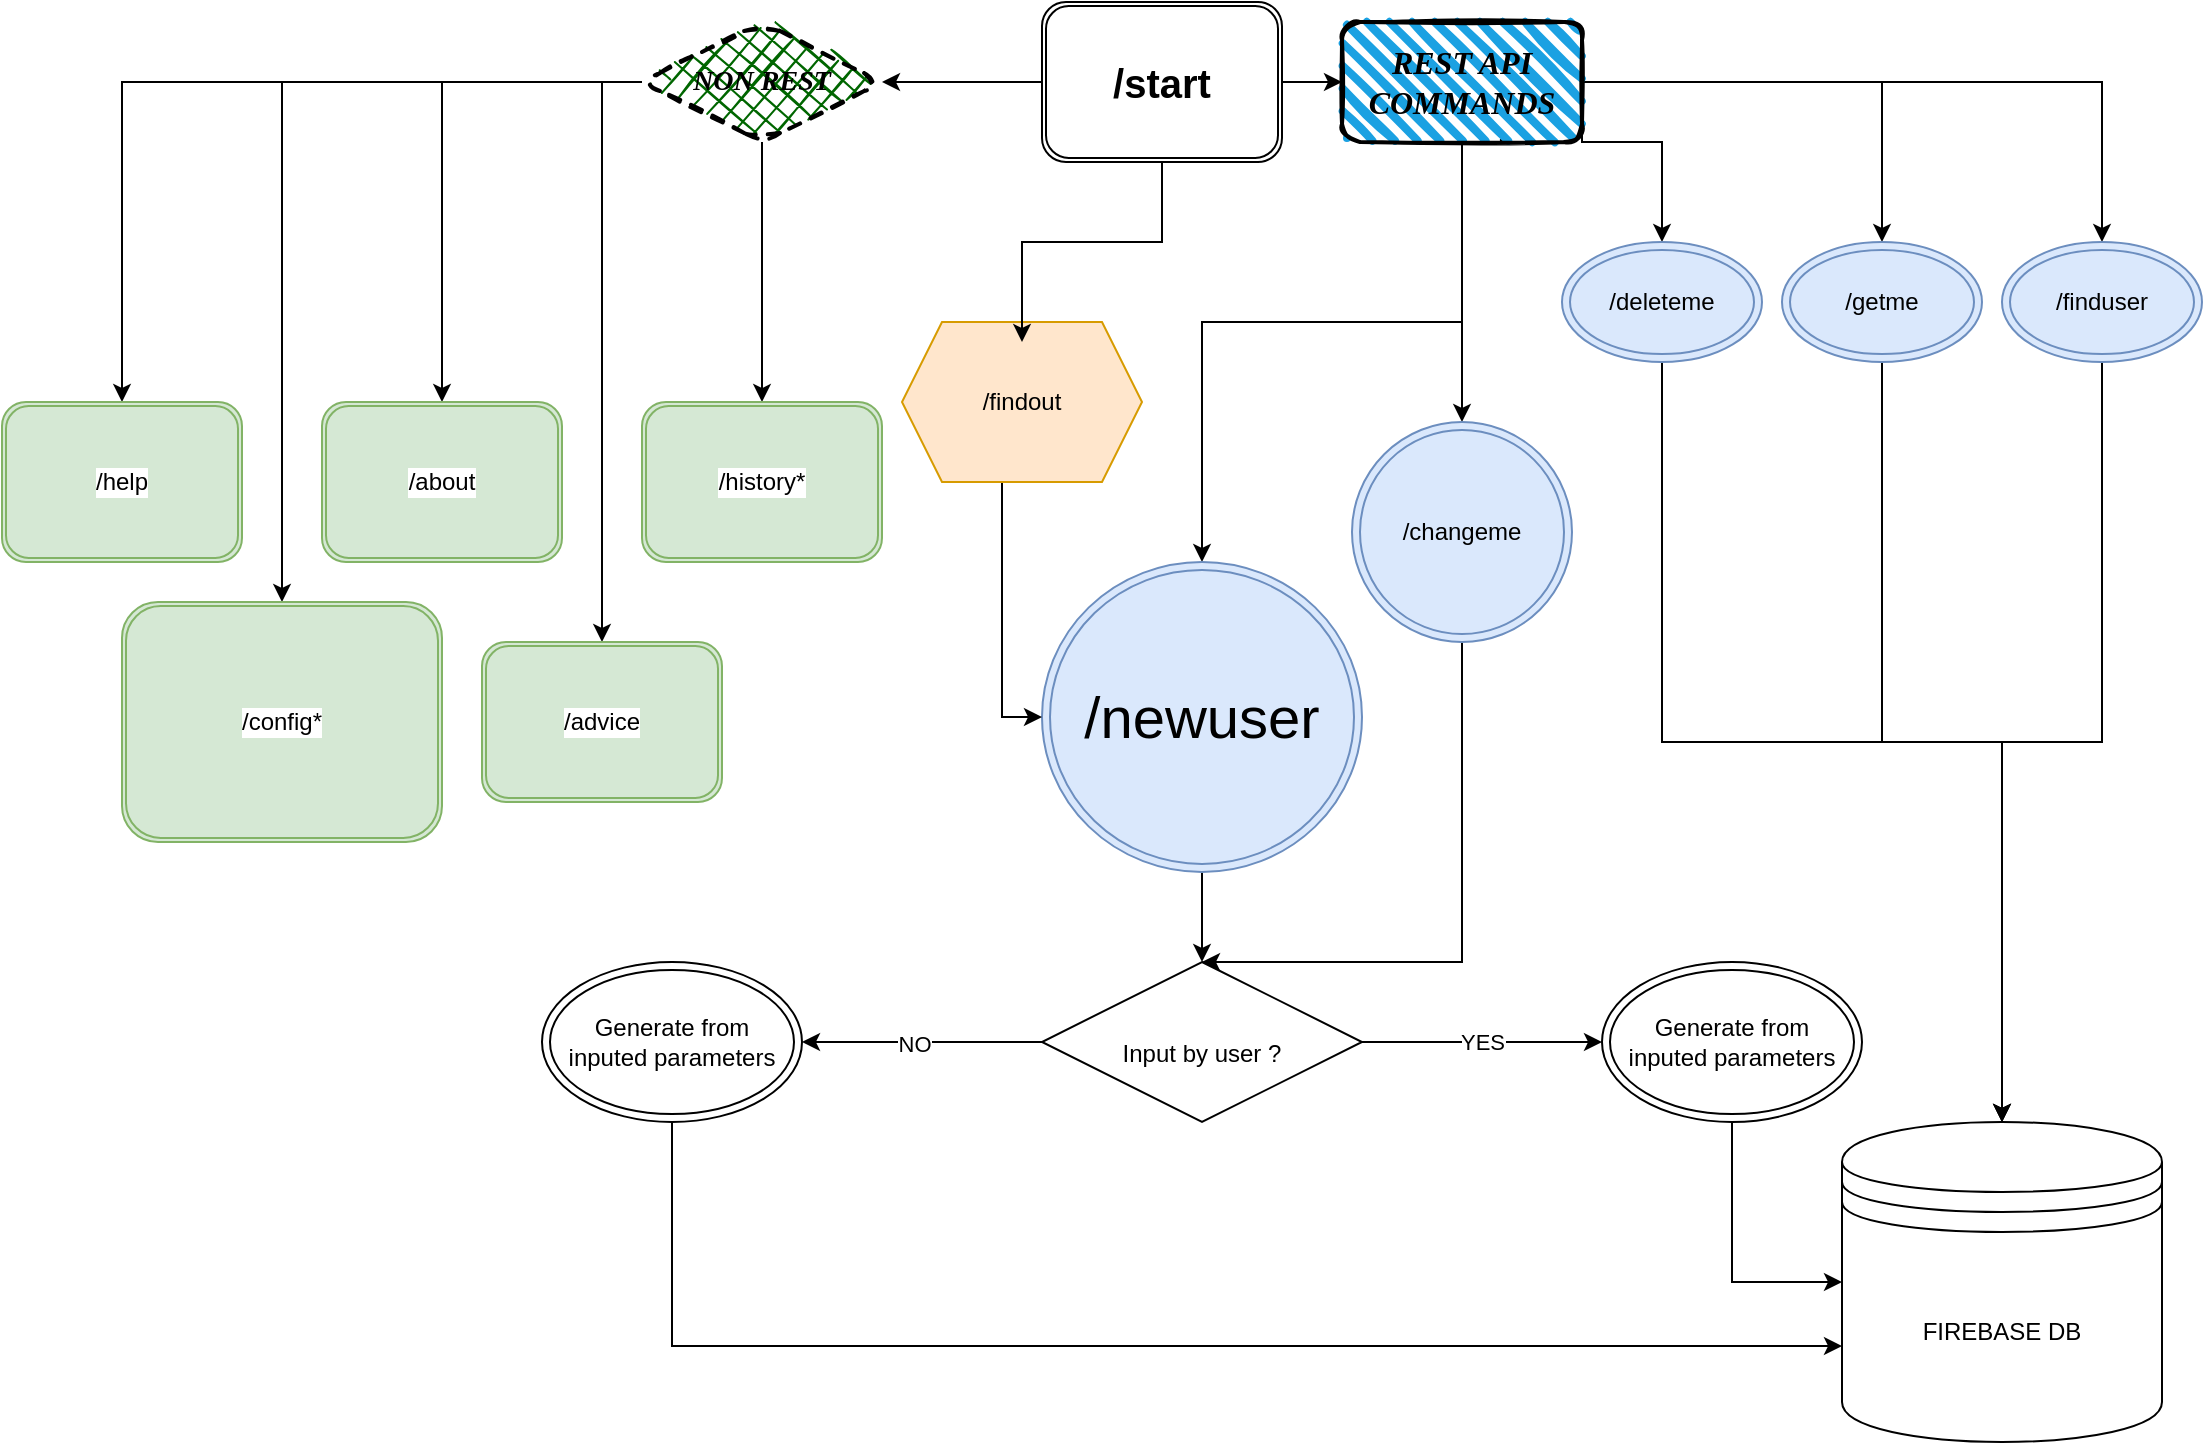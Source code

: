 <mxfile version="24.3.1" type="github">
  <diagram name="Page-1" id="58cdce13-f638-feb5-8d6f-7d28b1aa9fa0">
    <mxGraphModel dx="1386" dy="793" grid="1" gridSize="10" guides="1" tooltips="1" connect="1" arrows="1" fold="1" page="1" pageScale="1" pageWidth="1100" pageHeight="850" background="none" math="0" shadow="0">
      <root>
        <mxCell id="0" />
        <mxCell id="1" parent="0" />
        <mxCell id="HRhPoA2Pbg03ag5OgHdk-22" style="edgeStyle=orthogonalEdgeStyle;rounded=0;orthogonalLoop=1;jettySize=auto;html=1;entryX=0.5;entryY=0;entryDx=0;entryDy=0;exitX=0;exitY=0.5;exitDx=0;exitDy=0;" parent="1" source="HRhPoA2Pbg03ag5OgHdk-37" target="HRhPoA2Pbg03ag5OgHdk-24" edge="1">
          <mxGeometry relative="1" as="geometry">
            <mxPoint x="550" y="160" as="targetPoint" />
          </mxGeometry>
        </mxCell>
        <mxCell id="HRhPoA2Pbg03ag5OgHdk-26" style="edgeStyle=orthogonalEdgeStyle;rounded=0;orthogonalLoop=1;jettySize=auto;html=1;entryX=0.5;entryY=0;entryDx=0;entryDy=0;exitX=0;exitY=0.5;exitDx=0;exitDy=0;" parent="1" source="HRhPoA2Pbg03ag5OgHdk-37" target="HRhPoA2Pbg03ag5OgHdk-25" edge="1">
          <mxGeometry relative="1" as="geometry" />
        </mxCell>
        <mxCell id="HRhPoA2Pbg03ag5OgHdk-27" style="edgeStyle=orthogonalEdgeStyle;rounded=0;orthogonalLoop=1;jettySize=auto;html=1;entryX=0.5;entryY=0;entryDx=0;entryDy=0;exitX=0.5;exitY=1;exitDx=0;exitDy=0;" parent="1" source="HRhPoA2Pbg03ag5OgHdk-37" target="HRhPoA2Pbg03ag5OgHdk-28" edge="1">
          <mxGeometry relative="1" as="geometry">
            <mxPoint x="460" y="120" as="targetPoint" />
            <mxPoint x="390" y="130" as="sourcePoint" />
            <Array as="points">
              <mxPoint x="380" y="90" />
              <mxPoint x="380" y="90" />
            </Array>
          </mxGeometry>
        </mxCell>
        <mxCell id="HRhPoA2Pbg03ag5OgHdk-30" style="edgeStyle=orthogonalEdgeStyle;rounded=0;orthogonalLoop=1;jettySize=auto;html=1;entryX=0.5;entryY=0;entryDx=0;entryDy=0;exitX=0;exitY=0.5;exitDx=0;exitDy=0;" parent="1" source="HRhPoA2Pbg03ag5OgHdk-37" target="HRhPoA2Pbg03ag5OgHdk-29" edge="1">
          <mxGeometry relative="1" as="geometry" />
        </mxCell>
        <mxCell id="HRhPoA2Pbg03ag5OgHdk-32" style="edgeStyle=orthogonalEdgeStyle;rounded=0;orthogonalLoop=1;jettySize=auto;html=1;entryX=0.5;entryY=0;entryDx=0;entryDy=0;exitX=0;exitY=0.5;exitDx=0;exitDy=0;" parent="1" source="HRhPoA2Pbg03ag5OgHdk-37" target="HRhPoA2Pbg03ag5OgHdk-31" edge="1">
          <mxGeometry relative="1" as="geometry">
            <Array as="points">
              <mxPoint x="300" y="40" />
            </Array>
          </mxGeometry>
        </mxCell>
        <mxCell id="HRhPoA2Pbg03ag5OgHdk-36" style="edgeStyle=orthogonalEdgeStyle;rounded=0;orthogonalLoop=1;jettySize=auto;html=1;" parent="1" source="HRhPoA2Pbg03ag5OgHdk-21" target="HRhPoA2Pbg03ag5OgHdk-35" edge="1">
          <mxGeometry relative="1" as="geometry" />
        </mxCell>
        <mxCell id="HRhPoA2Pbg03ag5OgHdk-38" style="edgeStyle=orthogonalEdgeStyle;rounded=0;orthogonalLoop=1;jettySize=auto;html=1;entryX=1;entryY=0.5;entryDx=0;entryDy=0;" parent="1" source="HRhPoA2Pbg03ag5OgHdk-21" target="HRhPoA2Pbg03ag5OgHdk-37" edge="1">
          <mxGeometry relative="1" as="geometry" />
        </mxCell>
        <mxCell id="HRhPoA2Pbg03ag5OgHdk-21" value="&lt;b&gt;&lt;font style=&quot;font-size: 20px;&quot;&gt;/start&lt;/font&gt;&lt;/b&gt;" style="shape=ext;double=1;rounded=1;whiteSpace=wrap;html=1;" parent="1" vertex="1">
          <mxGeometry x="520" width="120" height="80" as="geometry" />
        </mxCell>
        <mxCell id="HRhPoA2Pbg03ag5OgHdk-24" value="/help" style="shape=ext;double=1;rounded=1;whiteSpace=wrap;html=1;labelBackgroundColor=default;fillColor=#d5e8d4;strokeColor=#82b366;" parent="1" vertex="1">
          <mxGeometry y="200" width="120" height="80" as="geometry" />
        </mxCell>
        <mxCell id="HRhPoA2Pbg03ag5OgHdk-25" value="/about" style="shape=ext;double=1;rounded=1;whiteSpace=wrap;html=1;labelBackgroundColor=default;fillColor=#d5e8d4;strokeColor=#82b366;" parent="1" vertex="1">
          <mxGeometry x="160" y="200" width="120" height="80" as="geometry" />
        </mxCell>
        <mxCell id="HRhPoA2Pbg03ag5OgHdk-28" value="/history*" style="shape=ext;double=1;rounded=1;whiteSpace=wrap;html=1;labelBackgroundColor=default;fillColor=#d5e8d4;strokeColor=#82b366;" parent="1" vertex="1">
          <mxGeometry x="320" y="200" width="120" height="80" as="geometry" />
        </mxCell>
        <mxCell id="HRhPoA2Pbg03ag5OgHdk-29" value="/config*" style="shape=ext;double=1;rounded=1;whiteSpace=wrap;html=1;labelBackgroundColor=default;fillColor=#d5e8d4;strokeColor=#82b366;" parent="1" vertex="1">
          <mxGeometry x="60" y="300" width="160" height="120" as="geometry" />
        </mxCell>
        <mxCell id="HRhPoA2Pbg03ag5OgHdk-31" value="/advice" style="shape=ext;double=1;rounded=1;whiteSpace=wrap;html=1;labelBackgroundColor=default;fillColor=#d5e8d4;strokeColor=#82b366;" parent="1" vertex="1">
          <mxGeometry x="240" y="320" width="120" height="80" as="geometry" />
        </mxCell>
        <mxCell id="HRhPoA2Pbg03ag5OgHdk-40" style="edgeStyle=orthogonalEdgeStyle;rounded=0;orthogonalLoop=1;jettySize=auto;html=1;" parent="1" source="HRhPoA2Pbg03ag5OgHdk-35" target="HRhPoA2Pbg03ag5OgHdk-39" edge="1">
          <mxGeometry relative="1" as="geometry">
            <Array as="points">
              <mxPoint x="730" y="160" />
              <mxPoint x="600" y="160" />
            </Array>
          </mxGeometry>
        </mxCell>
        <mxCell id="HRhPoA2Pbg03ag5OgHdk-42" style="edgeStyle=orthogonalEdgeStyle;rounded=0;orthogonalLoop=1;jettySize=auto;html=1;exitX=1;exitY=0.5;exitDx=0;exitDy=0;" parent="1" source="HRhPoA2Pbg03ag5OgHdk-35" target="HRhPoA2Pbg03ag5OgHdk-41" edge="1">
          <mxGeometry relative="1" as="geometry" />
        </mxCell>
        <mxCell id="HRhPoA2Pbg03ag5OgHdk-44" style="edgeStyle=orthogonalEdgeStyle;rounded=0;orthogonalLoop=1;jettySize=auto;html=1;entryX=0.5;entryY=0;entryDx=0;entryDy=0;exitX=0.658;exitY=0.983;exitDx=0;exitDy=0;exitPerimeter=0;" parent="1" source="HRhPoA2Pbg03ag5OgHdk-35" target="HRhPoA2Pbg03ag5OgHdk-43" edge="1">
          <mxGeometry relative="1" as="geometry">
            <mxPoint x="770" y="90" as="sourcePoint" />
            <Array as="points">
              <mxPoint x="752" y="69" />
              <mxPoint x="752" y="70" />
              <mxPoint x="730" y="70" />
            </Array>
          </mxGeometry>
        </mxCell>
        <mxCell id="HRhPoA2Pbg03ag5OgHdk-46" style="edgeStyle=orthogonalEdgeStyle;rounded=0;orthogonalLoop=1;jettySize=auto;html=1;exitX=1;exitY=0.5;exitDx=0;exitDy=0;entryX=0.5;entryY=0;entryDx=0;entryDy=0;" parent="1" source="HRhPoA2Pbg03ag5OgHdk-35" target="HRhPoA2Pbg03ag5OgHdk-45" edge="1">
          <mxGeometry relative="1" as="geometry">
            <Array as="points">
              <mxPoint x="810" y="70" />
              <mxPoint x="810" y="70" />
            </Array>
          </mxGeometry>
        </mxCell>
        <mxCell id="HRhPoA2Pbg03ag5OgHdk-49" style="edgeStyle=orthogonalEdgeStyle;rounded=0;orthogonalLoop=1;jettySize=auto;html=1;exitX=1;exitY=0.5;exitDx=0;exitDy=0;entryX=0.5;entryY=0;entryDx=0;entryDy=0;" parent="1" source="HRhPoA2Pbg03ag5OgHdk-35" target="HRhPoA2Pbg03ag5OgHdk-48" edge="1">
          <mxGeometry relative="1" as="geometry" />
        </mxCell>
        <mxCell id="HRhPoA2Pbg03ag5OgHdk-35" value="&lt;b&gt;&lt;font face=&quot;Comic Sans MS&quot; style=&quot;font-size: 16px;&quot;&gt;&lt;i&gt;REST API COMMANDS&lt;/i&gt;&lt;/font&gt;&lt;/b&gt;" style="rounded=1;whiteSpace=wrap;html=1;strokeWidth=2;fillWeight=4;hachureGap=8;hachureAngle=45;fillColor=#1ba1e2;sketch=1;" parent="1" vertex="1">
          <mxGeometry x="670" y="10" width="120" height="60" as="geometry" />
        </mxCell>
        <mxCell id="HRhPoA2Pbg03ag5OgHdk-37" value="&lt;b&gt;&lt;i&gt;&lt;font style=&quot;font-size: 14px;&quot; face=&quot;Comic Sans MS&quot;&gt;NON REST&lt;/font&gt;&lt;/i&gt;&lt;/b&gt;" style="rhombus;whiteSpace=wrap;html=1;strokeWidth=2;fillWeight=-1;hachureGap=8;fillStyle=cross-hatch;fillColor=#006600;sketch=1;rounded=1;shadow=0;dashed=1;" parent="1" vertex="1">
          <mxGeometry x="320" y="10" width="120" height="60" as="geometry" />
        </mxCell>
        <mxCell id="HRhPoA2Pbg03ag5OgHdk-53" value="" style="edgeStyle=orthogonalEdgeStyle;rounded=0;orthogonalLoop=1;jettySize=auto;html=1;" parent="1" source="HRhPoA2Pbg03ag5OgHdk-39" target="HRhPoA2Pbg03ag5OgHdk-52" edge="1">
          <mxGeometry relative="1" as="geometry" />
        </mxCell>
        <mxCell id="HRhPoA2Pbg03ag5OgHdk-39" value="/newuser" style="ellipse;shape=doubleEllipse;whiteSpace=wrap;html=1;fillColor=#dae8fc;strokeColor=#6c8ebf;fontSize=29;" parent="1" vertex="1">
          <mxGeometry x="520" y="280" width="160" height="155" as="geometry" />
        </mxCell>
        <mxCell id="HRhPoA2Pbg03ag5OgHdk-66" style="edgeStyle=orthogonalEdgeStyle;rounded=0;orthogonalLoop=1;jettySize=auto;html=1;entryX=0.5;entryY=0;entryDx=0;entryDy=0;" parent="1" source="HRhPoA2Pbg03ag5OgHdk-41" target="HRhPoA2Pbg03ag5OgHdk-58" edge="1">
          <mxGeometry relative="1" as="geometry" />
        </mxCell>
        <mxCell id="HRhPoA2Pbg03ag5OgHdk-41" value="/getme" style="ellipse;shape=doubleEllipse;whiteSpace=wrap;html=1;fillColor=#dae8fc;strokeColor=#6c8ebf;" parent="1" vertex="1">
          <mxGeometry x="890" y="120" width="100" height="60" as="geometry" />
        </mxCell>
        <mxCell id="HRhPoA2Pbg03ag5OgHdk-68" style="edgeStyle=orthogonalEdgeStyle;rounded=0;orthogonalLoop=1;jettySize=auto;html=1;entryX=0.5;entryY=0;entryDx=0;entryDy=0;" parent="1" source="HRhPoA2Pbg03ag5OgHdk-43" target="HRhPoA2Pbg03ag5OgHdk-52" edge="1">
          <mxGeometry relative="1" as="geometry">
            <Array as="points">
              <mxPoint x="730" y="480" />
            </Array>
          </mxGeometry>
        </mxCell>
        <mxCell id="HRhPoA2Pbg03ag5OgHdk-43" value="/changeme" style="ellipse;shape=doubleEllipse;whiteSpace=wrap;html=1;fillColor=#dae8fc;strokeColor=#6c8ebf;" parent="1" vertex="1">
          <mxGeometry x="675" y="210" width="110" height="110" as="geometry" />
        </mxCell>
        <mxCell id="HRhPoA2Pbg03ag5OgHdk-64" style="edgeStyle=orthogonalEdgeStyle;rounded=0;orthogonalLoop=1;jettySize=auto;html=1;entryX=0.5;entryY=0;entryDx=0;entryDy=0;exitX=0.5;exitY=1;exitDx=0;exitDy=0;" parent="1" source="HRhPoA2Pbg03ag5OgHdk-45" target="HRhPoA2Pbg03ag5OgHdk-58" edge="1">
          <mxGeometry relative="1" as="geometry">
            <Array as="points">
              <mxPoint x="830" y="370" />
              <mxPoint x="1000" y="370" />
            </Array>
          </mxGeometry>
        </mxCell>
        <mxCell id="HRhPoA2Pbg03ag5OgHdk-45" value="/deleteme" style="ellipse;shape=doubleEllipse;whiteSpace=wrap;html=1;fillColor=#dae8fc;strokeColor=#6c8ebf;" parent="1" vertex="1">
          <mxGeometry x="780" y="120" width="100" height="60" as="geometry" />
        </mxCell>
        <mxCell id="HRhPoA2Pbg03ag5OgHdk-67" style="edgeStyle=orthogonalEdgeStyle;rounded=0;orthogonalLoop=1;jettySize=auto;html=1;exitX=0.5;exitY=1;exitDx=0;exitDy=0;" parent="1" source="HRhPoA2Pbg03ag5OgHdk-48" edge="1">
          <mxGeometry relative="1" as="geometry">
            <mxPoint x="1000" y="560" as="targetPoint" />
            <Array as="points">
              <mxPoint x="1050" y="370" />
              <mxPoint x="1000" y="370" />
            </Array>
          </mxGeometry>
        </mxCell>
        <mxCell id="HRhPoA2Pbg03ag5OgHdk-48" value="/finduser" style="ellipse;shape=doubleEllipse;whiteSpace=wrap;html=1;fillColor=#dae8fc;strokeColor=#6c8ebf;" parent="1" vertex="1">
          <mxGeometry x="1000" y="120" width="100" height="60" as="geometry" />
        </mxCell>
        <mxCell id="HRhPoA2Pbg03ag5OgHdk-54" style="edgeStyle=orthogonalEdgeStyle;rounded=0;orthogonalLoop=1;jettySize=auto;html=1;" parent="1" source="HRhPoA2Pbg03ag5OgHdk-52" edge="1">
          <mxGeometry relative="1" as="geometry">
            <mxPoint x="800" y="520" as="targetPoint" />
          </mxGeometry>
        </mxCell>
        <mxCell id="HRhPoA2Pbg03ag5OgHdk-57" value="YES" style="edgeLabel;html=1;align=center;verticalAlign=middle;resizable=0;points=[];" parent="HRhPoA2Pbg03ag5OgHdk-54" vertex="1" connectable="0">
          <mxGeometry x="-0.004" relative="1" as="geometry">
            <mxPoint as="offset" />
          </mxGeometry>
        </mxCell>
        <mxCell id="HRhPoA2Pbg03ag5OgHdk-55" style="edgeStyle=orthogonalEdgeStyle;rounded=0;orthogonalLoop=1;jettySize=auto;html=1;" parent="1" source="HRhPoA2Pbg03ag5OgHdk-52" edge="1">
          <mxGeometry relative="1" as="geometry">
            <mxPoint x="400" y="520" as="targetPoint" />
          </mxGeometry>
        </mxCell>
        <mxCell id="HRhPoA2Pbg03ag5OgHdk-56" value="NO" style="edgeLabel;html=1;align=center;verticalAlign=middle;resizable=0;points=[];" parent="HRhPoA2Pbg03ag5OgHdk-55" vertex="1" connectable="0">
          <mxGeometry x="0.068" relative="1" as="geometry">
            <mxPoint as="offset" />
          </mxGeometry>
        </mxCell>
        <mxCell id="HRhPoA2Pbg03ag5OgHdk-52" value="&lt;font style=&quot;font-size: 12px;&quot;&gt;Input by user ?&lt;/font&gt;" style="rhombus;whiteSpace=wrap;html=1;fontSize=29;align=center;verticalAlign=middle;" parent="1" vertex="1">
          <mxGeometry x="520" y="480" width="160" height="80" as="geometry" />
        </mxCell>
        <mxCell id="HRhPoA2Pbg03ag5OgHdk-58" value="FIREBASE DB" style="shape=datastore;whiteSpace=wrap;html=1;direction=east;" parent="1" vertex="1">
          <mxGeometry x="920" y="560" width="160" height="160" as="geometry" />
        </mxCell>
        <mxCell id="HRhPoA2Pbg03ag5OgHdk-61" style="edgeStyle=orthogonalEdgeStyle;rounded=0;orthogonalLoop=1;jettySize=auto;html=1;entryX=0;entryY=0.7;entryDx=0;entryDy=0;" parent="1" source="HRhPoA2Pbg03ag5OgHdk-60" target="HRhPoA2Pbg03ag5OgHdk-58" edge="1">
          <mxGeometry relative="1" as="geometry">
            <Array as="points">
              <mxPoint x="335" y="672" />
            </Array>
          </mxGeometry>
        </mxCell>
        <mxCell id="HRhPoA2Pbg03ag5OgHdk-60" value="&lt;font style=&quot;font-size: 12px;&quot;&gt;Generate from inputed parameters&lt;/font&gt;" style="ellipse;shape=doubleEllipse;whiteSpace=wrap;html=1;" parent="1" vertex="1">
          <mxGeometry x="270" y="480" width="130" height="80" as="geometry" />
        </mxCell>
        <mxCell id="HRhPoA2Pbg03ag5OgHdk-63" style="edgeStyle=orthogonalEdgeStyle;rounded=0;orthogonalLoop=1;jettySize=auto;html=1;exitX=0.5;exitY=1;exitDx=0;exitDy=0;entryX=0;entryY=0.5;entryDx=0;entryDy=0;" parent="1" source="HRhPoA2Pbg03ag5OgHdk-62" target="HRhPoA2Pbg03ag5OgHdk-58" edge="1">
          <mxGeometry relative="1" as="geometry" />
        </mxCell>
        <mxCell id="HRhPoA2Pbg03ag5OgHdk-62" value="&lt;font style=&quot;font-size: 12px;&quot;&gt;Generate from inputed parameters&lt;/font&gt;" style="ellipse;shape=doubleEllipse;whiteSpace=wrap;html=1;" parent="1" vertex="1">
          <mxGeometry x="800" y="480" width="130" height="80" as="geometry" />
        </mxCell>
        <mxCell id="ow_TPKmhT6C1VxMEzMr0-4" style="edgeStyle=orthogonalEdgeStyle;rounded=0;orthogonalLoop=1;jettySize=auto;html=1;entryX=0;entryY=0.5;entryDx=0;entryDy=0;" edge="1" parent="1" source="ow_TPKmhT6C1VxMEzMr0-1" target="HRhPoA2Pbg03ag5OgHdk-39">
          <mxGeometry relative="1" as="geometry">
            <Array as="points">
              <mxPoint x="500" y="358" />
            </Array>
          </mxGeometry>
        </mxCell>
        <mxCell id="ow_TPKmhT6C1VxMEzMr0-1" value="/findout" style="shape=hexagon;perimeter=hexagonPerimeter2;whiteSpace=wrap;html=1;fixedSize=1;fillColor=#ffe6cc;strokeColor=#d79b00;" vertex="1" parent="1">
          <mxGeometry x="450" y="160" width="120" height="80" as="geometry" />
        </mxCell>
        <mxCell id="ow_TPKmhT6C1VxMEzMr0-2" style="edgeStyle=orthogonalEdgeStyle;rounded=0;orthogonalLoop=1;jettySize=auto;html=1;entryX=0.5;entryY=0.125;entryDx=0;entryDy=0;entryPerimeter=0;" edge="1" parent="1" source="HRhPoA2Pbg03ag5OgHdk-21" target="ow_TPKmhT6C1VxMEzMr0-1">
          <mxGeometry relative="1" as="geometry" />
        </mxCell>
      </root>
    </mxGraphModel>
  </diagram>
</mxfile>
